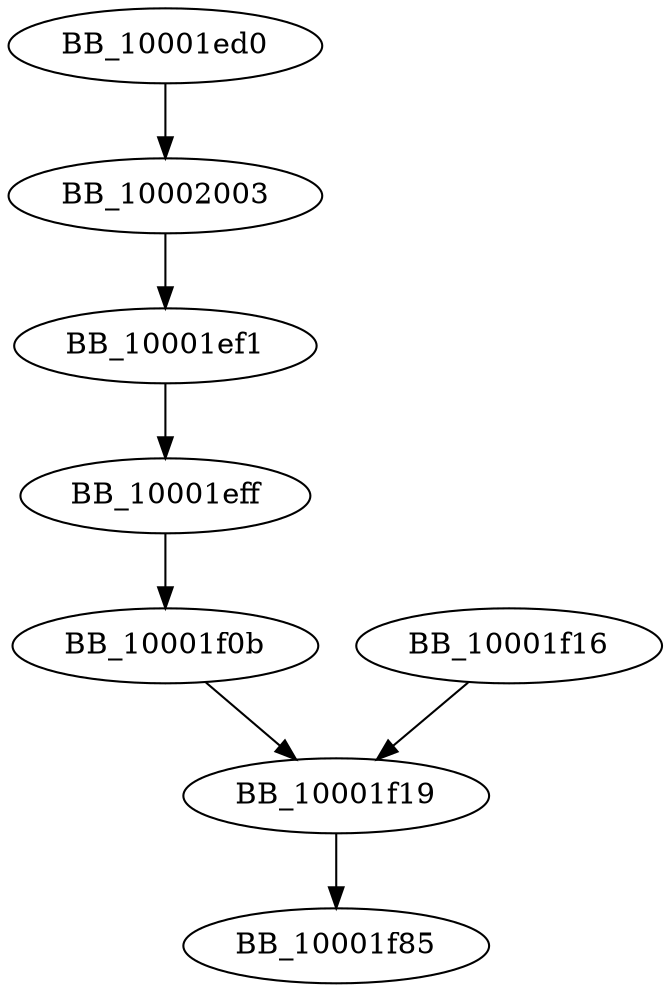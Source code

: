 DiGraph sub_10001ED0{
BB_10001ed0->BB_10002003
BB_10001ef1->BB_10001eff
BB_10001eff->BB_10001f0b
BB_10001f0b->BB_10001f19
BB_10001f16->BB_10001f19
BB_10001f19->BB_10001f85
BB_10002003->BB_10001ef1
}
